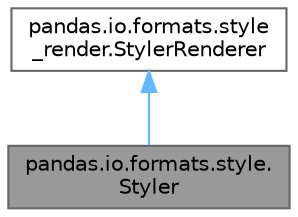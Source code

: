 digraph "pandas.io.formats.style.Styler"
{
 // LATEX_PDF_SIZE
  bgcolor="transparent";
  edge [fontname=Helvetica,fontsize=10,labelfontname=Helvetica,labelfontsize=10];
  node [fontname=Helvetica,fontsize=10,shape=box,height=0.2,width=0.4];
  Node1 [id="Node000001",label="pandas.io.formats.style.\lStyler",height=0.2,width=0.4,color="gray40", fillcolor="grey60", style="filled", fontcolor="black",tooltip=" "];
  Node2 -> Node1 [id="edge1_Node000001_Node000002",dir="back",color="steelblue1",style="solid",tooltip=" "];
  Node2 [id="Node000002",label="pandas.io.formats.style\l_render.StylerRenderer",height=0.2,width=0.4,color="gray40", fillcolor="white", style="filled",URL="$d7/d54/classpandas_1_1io_1_1formats_1_1style__render_1_1StylerRenderer.html",tooltip=" "];
}
